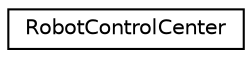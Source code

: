 digraph "Graphical Class Hierarchy"
{
  edge [fontname="Helvetica",fontsize="10",labelfontname="Helvetica",labelfontsize="10"];
  node [fontname="Helvetica",fontsize="10",shape=record];
  rankdir="LR";
  Node0 [label="RobotControlCenter",height=0.2,width=0.4,color="black", fillcolor="white", style="filled",URL="$classRobotControlCenter.html"];
}
